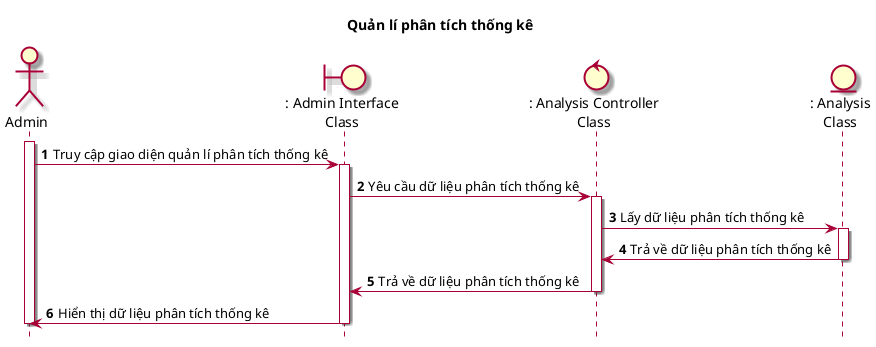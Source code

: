 @startuml SeqQuanLyPhanTichThongKe

skin rose
hide footbox
title Quản lí phân tích thống kê

actor Admin as admin
boundary ": Admin Interface\nClass" as adminInterface
control ": Analysis Controller\nClass" as analysisController
entity ": Analysis\nClass" as analysis

autonumber
admin++
admin -> adminInterface++: Truy cập giao diện quản lí phân tích thống kê
adminInterface -> analysisController++: Yêu cầu dữ liệu phân tích thống kê
analysisController -> analysis++: Lấy dữ liệu phân tích thống kê
analysis -> analysisController--: Trả về dữ liệu phân tích thống kê
analysisController -> adminInterface--: Trả về dữ liệu phân tích thống kê
adminInterface -> admin--: Hiển thị dữ liệu phân tích thống kê
admin--

@enduml